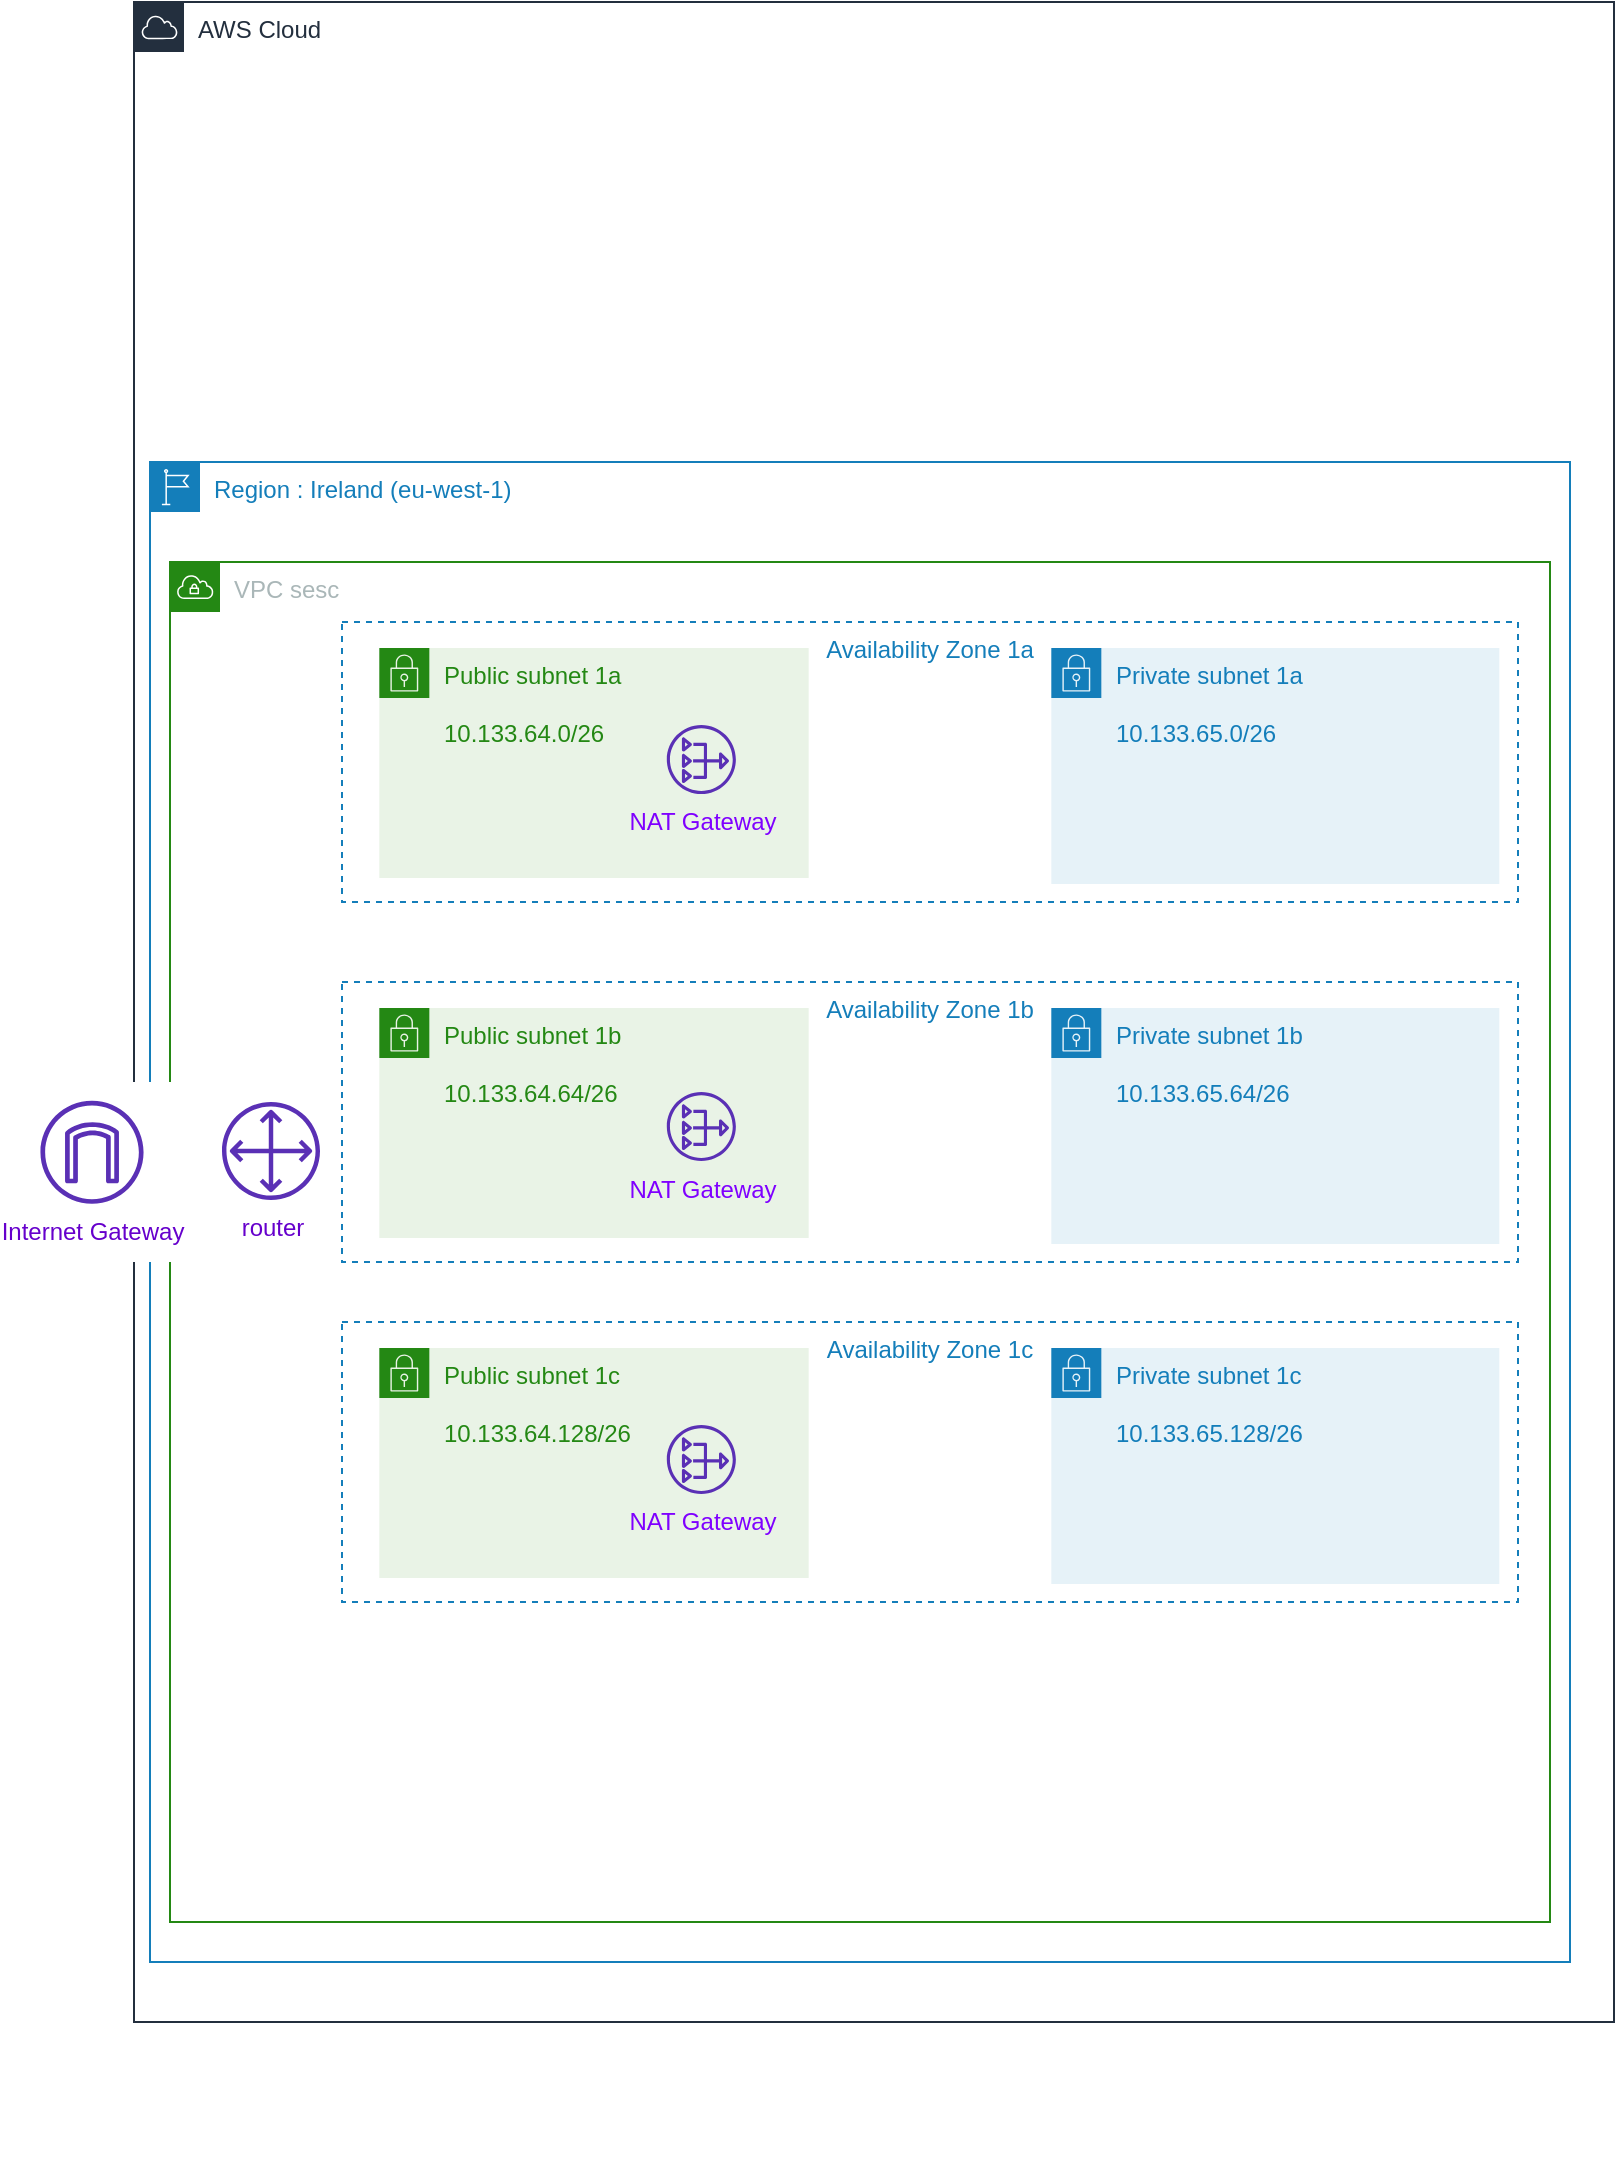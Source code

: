 <mxfile version="12.2.2" type="github" pages="1">
  <diagram id="4uRVFsyQm0KmxqMWwmNr" name="Page-1">
    <mxGraphModel dx="768" dy="412" grid="1" gridSize="10" guides="1" tooltips="1" connect="1" arrows="1" fold="1" page="1" pageScale="1" pageWidth="827" pageHeight="1169" math="0" shadow="0">
      <root>
        <mxCell id="0"/>
        <mxCell id="N2LqG0-nj7z7RjuAbN2V-1" value="region network" parent="0"/>
        <mxCell id="8aeaqcqeNkye2ldPFs5D-2" value="Region : Ireland (eu-west-1)" style="points=[[0,0],[0.25,0],[0.5,0],[0.75,0],[1,0],[1,0.25],[1,0.5],[1,0.75],[1,1],[0.75,1],[0.5,1],[0.25,1],[0,1],[0,0.75],[0,0.5],[0,0.25]];outlineConnect=0;gradientColor=none;html=1;whiteSpace=wrap;fontSize=12;fontStyle=0;shape=mxgraph.aws4.group;grIcon=mxgraph.aws4.group_region;strokeColor=#147EBA;fillColor=none;verticalAlign=top;align=left;spacingLeft=30;fontColor=#147EBA;dashed=0;" parent="N2LqG0-nj7z7RjuAbN2V-1" vertex="1">
          <mxGeometry x="84" y="250" width="710" height="750" as="geometry"/>
        </mxCell>
        <mxCell id="8aeaqcqeNkye2ldPFs5D-1" value="AWS Cloud" style="points=[[0,0],[0.25,0],[0.5,0],[0.75,0],[1,0],[1,0.25],[1,0.5],[1,0.75],[1,1],[0.75,1],[0.5,1],[0.25,1],[0,1],[0,0.75],[0,0.5],[0,0.25]];outlineConnect=0;gradientColor=none;html=1;whiteSpace=wrap;fontSize=12;fontStyle=0;shape=mxgraph.aws4.group;grIcon=mxgraph.aws4.group_aws_cloud;strokeColor=#232F3E;fillColor=none;verticalAlign=top;align=left;spacingLeft=30;fontColor=#232F3E;dashed=0;" parent="N2LqG0-nj7z7RjuAbN2V-1" vertex="1">
          <mxGeometry x="76" y="20" width="740" height="1010" as="geometry"/>
        </mxCell>
        <mxCell id="0vmh4POg4geOitYVOq-g-14" value="" style="group" vertex="1" connectable="0" parent="N2LqG0-nj7z7RjuAbN2V-1">
          <mxGeometry x="383" y="1083" width="217" height="20" as="geometry"/>
        </mxCell>
        <mxCell id="1" value="vpc network" parent="0"/>
        <mxCell id="8aeaqcqeNkye2ldPFs5D-8" value="VPC sesc" style="points=[[0,0],[0.25,0],[0.5,0],[0.75,0],[1,0],[1,0.25],[1,0.5],[1,0.75],[1,1],[0.75,1],[0.5,1],[0.25,1],[0,1],[0,0.75],[0,0.5],[0,0.25]];outlineConnect=0;gradientColor=none;html=1;whiteSpace=wrap;fontSize=12;fontStyle=0;shape=mxgraph.aws4.group;grIcon=mxgraph.aws4.group_vpc;strokeColor=#248814;fillColor=none;verticalAlign=top;align=left;spacingLeft=30;fontColor=#AAB7B8;dashed=0;" parent="1" vertex="1">
          <mxGeometry x="94" y="300" width="690" height="680" as="geometry"/>
        </mxCell>
        <mxCell id="N2LqG0-nj7z7RjuAbN2V-2" value="network view" parent="0"/>
        <mxCell id="8aeaqcqeNkye2ldPFs5D-28" value="" style="group" parent="N2LqG0-nj7z7RjuAbN2V-2" vertex="1" connectable="0">
          <mxGeometry x="180" y="330" width="588" height="490" as="geometry"/>
        </mxCell>
        <mxCell id="8aeaqcqeNkye2ldPFs5D-5" value="Availability Zone 1a" style="fillColor=none;strokeColor=#147EBA;dashed=1;verticalAlign=top;fontStyle=0;fontColor=#147EBA;" parent="8aeaqcqeNkye2ldPFs5D-28" vertex="1">
          <mxGeometry width="588" height="140" as="geometry"/>
        </mxCell>
        <mxCell id="8aeaqcqeNkye2ldPFs5D-10" value="Availability Zone 1b" style="fillColor=none;strokeColor=#147EBA;dashed=1;verticalAlign=top;fontStyle=0;fontColor=#147EBA;" parent="8aeaqcqeNkye2ldPFs5D-28" vertex="1">
          <mxGeometry y="180" width="588" height="140" as="geometry"/>
        </mxCell>
        <mxCell id="8aeaqcqeNkye2ldPFs5D-11" value="Availability Zone 1c" style="fillColor=none;strokeColor=#147EBA;dashed=1;verticalAlign=top;fontStyle=0;fontColor=#147EBA;" parent="8aeaqcqeNkye2ldPFs5D-28" vertex="1">
          <mxGeometry y="350" width="588" height="140" as="geometry"/>
        </mxCell>
        <mxCell id="8aeaqcqeNkye2ldPFs5D-12" value="Public subnet 1a&amp;nbsp;&lt;br&gt;&lt;br&gt;10.133.64.0/26" style="points=[[0,0],[0.25,0],[0.5,0],[0.75,0],[1,0],[1,0.25],[1,0.5],[1,0.75],[1,1],[0.75,1],[0.5,1],[0.25,1],[0,1],[0,0.75],[0,0.5],[0,0.25]];outlineConnect=0;gradientColor=none;html=1;whiteSpace=wrap;fontSize=12;fontStyle=0;shape=mxgraph.aws4.group;grIcon=mxgraph.aws4.group_security_group;grStroke=0;strokeColor=#248814;fillColor=#E9F3E6;verticalAlign=top;align=left;spacingLeft=30;fontColor=#248814;dashed=0;" parent="8aeaqcqeNkye2ldPFs5D-28" vertex="1">
          <mxGeometry x="18.667" y="13" width="214.667" height="115" as="geometry"/>
        </mxCell>
        <mxCell id="8aeaqcqeNkye2ldPFs5D-13" value="Public subnet 1b&lt;br&gt;&lt;br&gt;10.133.64.64/26" style="points=[[0,0],[0.25,0],[0.5,0],[0.75,0],[1,0],[1,0.25],[1,0.5],[1,0.75],[1,1],[0.75,1],[0.5,1],[0.25,1],[0,1],[0,0.75],[0,0.5],[0,0.25]];outlineConnect=0;gradientColor=none;html=1;whiteSpace=wrap;fontSize=12;fontStyle=0;shape=mxgraph.aws4.group;grIcon=mxgraph.aws4.group_security_group;grStroke=0;strokeColor=#248814;fillColor=#E9F3E6;verticalAlign=top;align=left;spacingLeft=30;fontColor=#248814;dashed=0;" parent="8aeaqcqeNkye2ldPFs5D-28" vertex="1">
          <mxGeometry x="18.667" y="193" width="214.667" height="115" as="geometry"/>
        </mxCell>
        <mxCell id="8aeaqcqeNkye2ldPFs5D-14" value="Public subnet 1c&lt;br&gt;&lt;br&gt;10.133.64.128/26" style="points=[[0,0],[0.25,0],[0.5,0],[0.75,0],[1,0],[1,0.25],[1,0.5],[1,0.75],[1,1],[0.75,1],[0.5,1],[0.25,1],[0,1],[0,0.75],[0,0.5],[0,0.25]];outlineConnect=0;gradientColor=none;html=1;whiteSpace=wrap;fontSize=12;fontStyle=0;shape=mxgraph.aws4.group;grIcon=mxgraph.aws4.group_security_group;grStroke=0;strokeColor=#248814;fillColor=#E9F3E6;verticalAlign=top;align=left;spacingLeft=30;fontColor=#248814;dashed=0;" parent="8aeaqcqeNkye2ldPFs5D-28" vertex="1">
          <mxGeometry x="18.667" y="363" width="214.667" height="115" as="geometry"/>
        </mxCell>
        <mxCell id="8aeaqcqeNkye2ldPFs5D-15" value="Private subnet 1a&lt;br&gt;&lt;br&gt;10.133.65.0/26&lt;br&gt;" style="points=[[0,0],[0.25,0],[0.5,0],[0.75,0],[1,0],[1,0.25],[1,0.5],[1,0.75],[1,1],[0.75,1],[0.5,1],[0.25,1],[0,1],[0,0.75],[0,0.5],[0,0.25]];outlineConnect=0;gradientColor=none;html=1;whiteSpace=wrap;fontSize=12;fontStyle=0;shape=mxgraph.aws4.group;grIcon=mxgraph.aws4.group_security_group;grStroke=0;strokeColor=#147EBA;fillColor=#E6F2F8;verticalAlign=top;align=left;spacingLeft=30;fontColor=#147EBA;dashed=0;" parent="8aeaqcqeNkye2ldPFs5D-28" vertex="1">
          <mxGeometry x="354.667" y="13" width="224" height="118" as="geometry"/>
        </mxCell>
        <mxCell id="8aeaqcqeNkye2ldPFs5D-16" value="Private subnet 1c&lt;br&gt;&lt;br&gt;10.133.65.128/26" style="points=[[0,0],[0.25,0],[0.5,0],[0.75,0],[1,0],[1,0.25],[1,0.5],[1,0.75],[1,1],[0.75,1],[0.5,1],[0.25,1],[0,1],[0,0.75],[0,0.5],[0,0.25]];outlineConnect=0;gradientColor=none;html=1;whiteSpace=wrap;fontSize=12;fontStyle=0;shape=mxgraph.aws4.group;grIcon=mxgraph.aws4.group_security_group;grStroke=0;strokeColor=#147EBA;fillColor=#E6F2F8;verticalAlign=top;align=left;spacingLeft=30;fontColor=#147EBA;dashed=0;" parent="8aeaqcqeNkye2ldPFs5D-28" vertex="1">
          <mxGeometry x="354.667" y="363" width="224" height="118" as="geometry"/>
        </mxCell>
        <mxCell id="8aeaqcqeNkye2ldPFs5D-17" value="Private subnet 1b&lt;br&gt;&lt;br&gt;10.133.65.64/26" style="points=[[0,0],[0.25,0],[0.5,0],[0.75,0],[1,0],[1,0.25],[1,0.5],[1,0.75],[1,1],[0.75,1],[0.5,1],[0.25,1],[0,1],[0,0.75],[0,0.5],[0,0.25]];outlineConnect=0;gradientColor=none;html=1;whiteSpace=wrap;fontSize=12;fontStyle=0;shape=mxgraph.aws4.group;grIcon=mxgraph.aws4.group_security_group;grStroke=0;strokeColor=#147EBA;fillColor=#E6F2F8;verticalAlign=top;align=left;spacingLeft=30;fontColor=#147EBA;dashed=0;" parent="8aeaqcqeNkye2ldPFs5D-28" vertex="1">
          <mxGeometry x="354.667" y="193" width="224" height="118" as="geometry"/>
        </mxCell>
        <mxCell id="8aeaqcqeNkye2ldPFs5D-21" value="&lt;font color=&quot;#7f00ff&quot;&gt;NAT Gateway&lt;/font&gt;" style="outlineConnect=0;fontColor=#232F3E;gradientColor=none;fillColor=#5A30B5;strokeColor=none;dashed=0;verticalLabelPosition=bottom;verticalAlign=top;align=center;html=1;fontSize=12;fontStyle=0;aspect=fixed;pointerEvents=1;shape=mxgraph.aws4.nat_gateway;" parent="8aeaqcqeNkye2ldPFs5D-28" vertex="1">
          <mxGeometry x="162.4" y="51.5" width="34.533" height="34.533" as="geometry"/>
        </mxCell>
        <mxCell id="8aeaqcqeNkye2ldPFs5D-25" value="&lt;font color=&quot;#7f00ff&quot;&gt;NAT Gateway&lt;/font&gt;" style="outlineConnect=0;fontColor=#232F3E;gradientColor=none;fillColor=#5A30B5;strokeColor=none;dashed=0;verticalLabelPosition=bottom;verticalAlign=top;align=center;html=1;fontSize=12;fontStyle=0;aspect=fixed;pointerEvents=1;shape=mxgraph.aws4.nat_gateway;" parent="8aeaqcqeNkye2ldPFs5D-28" vertex="1">
          <mxGeometry x="162.4" y="235" width="34.533" height="34.533" as="geometry"/>
        </mxCell>
        <mxCell id="8aeaqcqeNkye2ldPFs5D-26" value="&lt;font color=&quot;#7f00ff&quot;&gt;NAT Gateway&lt;/font&gt;" style="outlineConnect=0;fontColor=#232F3E;gradientColor=none;fillColor=#5A30B5;strokeColor=none;dashed=0;verticalLabelPosition=bottom;verticalAlign=top;align=center;html=1;fontSize=12;fontStyle=0;aspect=fixed;pointerEvents=1;shape=mxgraph.aws4.nat_gateway;" parent="8aeaqcqeNkye2ldPFs5D-28" vertex="1">
          <mxGeometry x="162.4" y="401.5" width="34.533" height="34.533" as="geometry"/>
        </mxCell>
        <mxCell id="8aeaqcqeNkye2ldPFs5D-22" value="&lt;font color=&quot;#6600cc&quot;&gt;router&lt;/font&gt;" style="outlineConnect=0;fontColor=#232F3E;gradientColor=none;fillColor=#5A30B5;strokeColor=none;dashed=0;verticalLabelPosition=bottom;verticalAlign=top;align=center;html=1;fontSize=12;fontStyle=0;aspect=fixed;pointerEvents=1;shape=mxgraph.aws4.customer_gateway;" parent="N2LqG0-nj7z7RjuAbN2V-2" vertex="1">
          <mxGeometry x="120" y="570" width="49" height="49" as="geometry"/>
        </mxCell>
        <mxCell id="N2LqG0-nj7z7RjuAbN2V-3" value="" style="group" parent="N2LqG0-nj7z7RjuAbN2V-2" vertex="1" connectable="0">
          <mxGeometry x="10" y="560" width="90" height="90" as="geometry"/>
        </mxCell>
        <mxCell id="8aeaqcqeNkye2ldPFs5D-32" value="" style="whiteSpace=wrap;html=1;aspect=fixed;labelBackgroundColor=none;labelBorderColor=none;strokeColor=none;" parent="N2LqG0-nj7z7RjuAbN2V-3" vertex="1">
          <mxGeometry width="90" height="90" as="geometry"/>
        </mxCell>
        <mxCell id="8aeaqcqeNkye2ldPFs5D-31" value="&lt;font color=&quot;#6600cc&quot;&gt;Internet Gateway&lt;/font&gt;" style="outlineConnect=0;fontColor=#232F3E;gradientColor=none;fillColor=#5A30B5;strokeColor=none;dashed=0;verticalLabelPosition=bottom;verticalAlign=top;align=center;html=1;fontSize=12;fontStyle=0;aspect=fixed;pointerEvents=1;shape=mxgraph.aws4.internet_gateway;labelBackgroundColor=none;" parent="N2LqG0-nj7z7RjuAbN2V-3" vertex="1">
          <mxGeometry x="19.219" y="9.375" width="51.562" height="51.562" as="geometry"/>
        </mxCell>
        <mxCell id="N2LqG0-nj7z7RjuAbN2V-4" value="drupal view" parent="0" visible="0"/>
        <mxCell id="N2LqG0-nj7z7RjuAbN2V-6" value="AZ 1a" style="fillColor=none;strokeColor=#147EBA;dashed=1;verticalAlign=top;fontStyle=0;fontColor=#147EBA;align=left;" parent="N2LqG0-nj7z7RjuAbN2V-4" vertex="1">
          <mxGeometry x="210" y="371" width="521" height="150" as="geometry"/>
        </mxCell>
        <mxCell id="N2LqG0-nj7z7RjuAbN2V-7" value="AZ 1b" style="fillColor=none;strokeColor=#147EBA;dashed=1;verticalAlign=top;fontStyle=0;fontColor=#147EBA;align=left;" parent="N2LqG0-nj7z7RjuAbN2V-4" vertex="1">
          <mxGeometry x="210" y="562" width="520" height="162" as="geometry"/>
        </mxCell>
        <mxCell id="N2LqG0-nj7z7RjuAbN2V-36" value="" style="group" parent="N2LqG0-nj7z7RjuAbN2V-4" vertex="1" connectable="0">
          <mxGeometry x="217.5" y="605" width="129" height="110" as="geometry"/>
        </mxCell>
        <mxCell id="N2LqG0-nj7z7RjuAbN2V-10" value="Public subnet 1b&lt;br&gt;&lt;br&gt;" style="points=[[0,0],[0.25,0],[0.5,0],[0.75,0],[1,0],[1,0.25],[1,0.5],[1,0.75],[1,1],[0.75,1],[0.5,1],[0.25,1],[0,1],[0,0.75],[0,0.5],[0,0.25]];outlineConnect=0;gradientColor=none;html=1;whiteSpace=wrap;fontSize=12;fontStyle=0;shape=mxgraph.aws4.group;grIcon=mxgraph.aws4.group_security_group;grStroke=0;strokeColor=#248814;fillColor=#E9F3E6;verticalAlign=top;align=left;spacingLeft=30;fontColor=#248814;dashed=0;" parent="N2LqG0-nj7z7RjuAbN2V-36" vertex="1">
          <mxGeometry width="129" height="110" as="geometry"/>
        </mxCell>
        <mxCell id="N2LqG0-nj7z7RjuAbN2V-28" value="cron / bastion" style="outlineConnect=0;fontColor=#FF8000;gradientColor=#F78E04;gradientDirection=north;fillColor=#D05C17;strokeColor=#ffffff;dashed=0;verticalLabelPosition=bottom;verticalAlign=top;align=center;html=1;fontSize=12;fontStyle=1;aspect=fixed;shape=mxgraph.aws4.resourceIcon;resIcon=mxgraph.aws4.ec2;labelBackgroundColor=none;" parent="N2LqG0-nj7z7RjuAbN2V-36" vertex="1">
          <mxGeometry x="42.5" y="34" width="44" height="44" as="geometry"/>
        </mxCell>
        <mxCell id="N2LqG0-nj7z7RjuAbN2V-12" value="Private subnet 1a" style="points=[[0,0],[0.25,0],[0.5,0],[0.75,0],[1,0],[1,0.25],[1,0.5],[1,0.75],[1,1],[0.75,1],[0.5,1],[0.25,1],[0,1],[0,0.75],[0,0.5],[0,0.25]];outlineConnect=0;gradientColor=none;html=1;whiteSpace=wrap;fontSize=12;fontStyle=0;shape=mxgraph.aws4.group;grIcon=mxgraph.aws4.group_security_group;grStroke=0;strokeColor=#147EBA;fillColor=#E6F2F8;verticalAlign=top;align=left;spacingLeft=30;fontColor=#147EBA;dashed=0;" parent="N2LqG0-nj7z7RjuAbN2V-4" vertex="1">
          <mxGeometry x="372.5" y="400" width="229" height="110" as="geometry"/>
        </mxCell>
        <mxCell id="N2LqG0-nj7z7RjuAbN2V-44" style="edgeStyle=orthogonalEdgeStyle;rounded=0;orthogonalLoop=1;jettySize=auto;html=1;fontColor=#FF8000;strokeColor=#82b366;strokeWidth=1;endArrow=none;endFill=0;fillColor=#d5e8d4;" parent="N2LqG0-nj7z7RjuAbN2V-4" source="N2LqG0-nj7z7RjuAbN2V-39" target="N2LqG0-nj7z7RjuAbN2V-19" edge="1">
          <mxGeometry relative="1" as="geometry">
            <Array as="points">
              <mxPoint x="760" y="530"/>
              <mxPoint x="420" y="530"/>
            </Array>
          </mxGeometry>
        </mxCell>
        <mxCell id="N2LqG0-nj7z7RjuAbN2V-8" value="AZ 1c" style="fillColor=none;strokeColor=#147EBA;dashed=1;verticalAlign=top;fontStyle=0;fontColor=#147EBA;align=left;" parent="N2LqG0-nj7z7RjuAbN2V-4" vertex="1">
          <mxGeometry x="210" y="760" width="520" height="150" as="geometry"/>
        </mxCell>
        <mxCell id="N2LqG0-nj7z7RjuAbN2V-32" value="Public subnet 1a&lt;br&gt;" style="points=[[0,0],[0.25,0],[0.5,0],[0.75,0],[1,0],[1,0.25],[1,0.5],[1,0.75],[1,1],[0.75,1],[0.5,1],[0.25,1],[0,1],[0,0.75],[0,0.5],[0,0.25]];outlineConnect=0;gradientColor=none;html=1;whiteSpace=wrap;fontSize=12;fontStyle=0;shape=mxgraph.aws4.group;grIcon=mxgraph.aws4.group_security_group;grStroke=0;strokeColor=#248814;fillColor=#E9F3E6;verticalAlign=top;align=left;spacingLeft=30;fontColor=#248814;dashed=0;" parent="N2LqG0-nj7z7RjuAbN2V-4" vertex="1">
          <mxGeometry x="220" y="401" width="129" height="110" as="geometry"/>
        </mxCell>
        <mxCell id="N2LqG0-nj7z7RjuAbN2V-33" value="Public subnet 1c" style="points=[[0,0],[0.25,0],[0.5,0],[0.75,0],[1,0],[1,0.25],[1,0.5],[1,0.75],[1,1],[0.75,1],[0.5,1],[0.25,1],[0,1],[0,0.75],[0,0.5],[0,0.25]];outlineConnect=0;gradientColor=none;html=1;whiteSpace=wrap;fontSize=12;fontStyle=0;shape=mxgraph.aws4.group;grIcon=mxgraph.aws4.group_security_group;grStroke=0;strokeColor=#248814;fillColor=#E9F3E6;verticalAlign=top;align=left;spacingLeft=30;fontColor=#248814;dashed=0;" parent="N2LqG0-nj7z7RjuAbN2V-4" vertex="1">
          <mxGeometry x="217.5" y="791.5" width="129" height="110" as="geometry"/>
        </mxCell>
        <mxCell id="N2LqG0-nj7z7RjuAbN2V-34" value="" style="group" parent="N2LqG0-nj7z7RjuAbN2V-4" vertex="1" connectable="0">
          <mxGeometry x="373" y="606" width="150" height="110" as="geometry"/>
        </mxCell>
        <mxCell id="N2LqG0-nj7z7RjuAbN2V-14" value="Private subnet 1b&lt;br&gt;" style="points=[[0,0],[0.25,0],[0.5,0],[0.75,0],[1,0],[1,0.25],[1,0.5],[1,0.75],[1,1],[0.75,1],[0.5,1],[0.25,1],[0,1],[0,0.75],[0,0.5],[0,0.25]];outlineConnect=0;gradientColor=none;html=1;whiteSpace=wrap;fontSize=12;fontStyle=0;shape=mxgraph.aws4.group;grIcon=mxgraph.aws4.group_security_group;grStroke=0;strokeColor=#147EBA;fillColor=#E6F2F8;verticalAlign=top;align=left;spacingLeft=30;fontColor=#147EBA;dashed=0;" parent="N2LqG0-nj7z7RjuAbN2V-34" vertex="1">
          <mxGeometry width="150" height="110" as="geometry"/>
        </mxCell>
        <mxCell id="N2LqG0-nj7z7RjuAbN2V-20" value="php&amp;nbsp; 02" style="outlineConnect=0;fontColor=#FF8000;gradientColor=#F78E04;gradientDirection=north;fillColor=#D05C17;strokeColor=#ffffff;dashed=0;verticalLabelPosition=bottom;verticalAlign=top;align=center;html=1;fontSize=12;fontStyle=1;aspect=fixed;shape=mxgraph.aws4.resourceIcon;resIcon=mxgraph.aws4.ec2;labelBackgroundColor=none;" parent="N2LqG0-nj7z7RjuAbN2V-34" vertex="1">
          <mxGeometry x="30" y="35.5" width="44" height="44" as="geometry"/>
        </mxCell>
        <mxCell id="N2LqG0-nj7z7RjuAbN2V-27" value="mongo 1b" style="outlineConnect=0;fontColor=#FF8000;gradientColor=#F78E04;gradientDirection=north;fillColor=#D05C17;strokeColor=#ffffff;dashed=0;verticalLabelPosition=bottom;verticalAlign=top;align=center;html=1;fontSize=12;fontStyle=1;aspect=fixed;shape=mxgraph.aws4.resourceIcon;resIcon=mxgraph.aws4.ec2;labelBackgroundColor=none;" parent="N2LqG0-nj7z7RjuAbN2V-34" vertex="1">
          <mxGeometry x="89" y="35.5" width="44" height="44" as="geometry"/>
        </mxCell>
        <mxCell id="N2LqG0-nj7z7RjuAbN2V-35" value="" style="group" parent="N2LqG0-nj7z7RjuAbN2V-4" vertex="1" connectable="0">
          <mxGeometry x="372.5" y="790.5" width="151" height="111" as="geometry"/>
        </mxCell>
        <mxCell id="N2LqG0-nj7z7RjuAbN2V-13" value="Private subnet 1c" style="points=[[0,0],[0.25,0],[0.5,0],[0.75,0],[1,0],[1,0.25],[1,0.5],[1,0.75],[1,1],[0.75,1],[0.5,1],[0.25,1],[0,1],[0,0.75],[0,0.5],[0,0.25]];outlineConnect=0;gradientColor=none;html=1;whiteSpace=wrap;fontSize=12;fontStyle=0;shape=mxgraph.aws4.group;grIcon=mxgraph.aws4.group_security_group;grStroke=0;strokeColor=#147EBA;fillColor=#E6F2F8;verticalAlign=top;align=left;spacingLeft=30;fontColor=#147EBA;dashed=0;" parent="N2LqG0-nj7z7RjuAbN2V-35" vertex="1">
          <mxGeometry width="151" height="111" as="geometry"/>
        </mxCell>
        <mxCell id="N2LqG0-nj7z7RjuAbN2V-18" value="php&amp;nbsp; 03" style="outlineConnect=0;fontColor=#FF8000;gradientColor=#F78E04;gradientDirection=north;fillColor=#D05C17;strokeColor=#ffffff;dashed=0;verticalLabelPosition=bottom;verticalAlign=top;align=center;html=1;fontSize=12;fontStyle=1;aspect=fixed;shape=mxgraph.aws4.resourceIcon;resIcon=mxgraph.aws4.ec2;labelBackgroundColor=none;" parent="N2LqG0-nj7z7RjuAbN2V-35" vertex="1">
          <mxGeometry x="25" y="33.5" width="44" height="44" as="geometry"/>
        </mxCell>
        <mxCell id="N2LqG0-nj7z7RjuAbN2V-26" value="mongo 1c" style="outlineConnect=0;fontColor=#FF8000;gradientColor=#F78E04;gradientDirection=north;fillColor=#D05C17;strokeColor=#ffffff;dashed=0;verticalLabelPosition=bottom;verticalAlign=top;align=center;html=1;fontSize=12;fontStyle=1;aspect=fixed;shape=mxgraph.aws4.resourceIcon;resIcon=mxgraph.aws4.ec2;labelBackgroundColor=none;" parent="N2LqG0-nj7z7RjuAbN2V-35" vertex="1">
          <mxGeometry x="79" y="33.5" width="44" height="44" as="geometry"/>
        </mxCell>
        <mxCell id="N2LqG0-nj7z7RjuAbN2V-37" value="&lt;font color=&quot;#6600cc&quot;&gt;&lt;b&gt;Writer&lt;/b&gt;&lt;/font&gt;" style="outlineConnect=0;fontColor=#232F3E;gradientColor=none;fillColor=#3334B9;strokeColor=none;dashed=0;verticalLabelPosition=bottom;verticalAlign=top;align=center;html=1;fontSize=12;fontStyle=0;aspect=fixed;pointerEvents=1;shape=mxgraph.aws4.aurora_instance;labelBackgroundColor=none;" parent="N2LqG0-nj7z7RjuAbN2V-4" vertex="1">
          <mxGeometry x="610" y="400" width="45" height="45" as="geometry"/>
        </mxCell>
        <mxCell id="N2LqG0-nj7z7RjuAbN2V-38" value="&lt;font color=&quot;#6600cc&quot;&gt;&lt;b&gt;Reader&lt;/b&gt;&lt;/font&gt;" style="outlineConnect=0;fontColor=#232F3E;gradientColor=none;fillColor=#3334B9;strokeColor=none;dashed=0;verticalLabelPosition=bottom;verticalAlign=top;align=center;html=1;fontSize=12;fontStyle=0;aspect=fixed;pointerEvents=1;shape=mxgraph.aws4.aurora_instance;labelBackgroundColor=none;" parent="N2LqG0-nj7z7RjuAbN2V-4" vertex="1">
          <mxGeometry x="530" y="610" width="42" height="42" as="geometry"/>
        </mxCell>
        <mxCell id="N2LqG0-nj7z7RjuAbN2V-45" style="edgeStyle=orthogonalEdgeStyle;rounded=0;orthogonalLoop=1;jettySize=auto;html=1;fontColor=#FF8000;fillColor=#d5e8d4;strokeColor=#82b366;endArrow=none;endFill=0;" parent="N2LqG0-nj7z7RjuAbN2V-4" source="N2LqG0-nj7z7RjuAbN2V-39" target="N2LqG0-nj7z7RjuAbN2V-20" edge="1">
          <mxGeometry relative="1" as="geometry">
            <Array as="points">
              <mxPoint x="430" y="740"/>
            </Array>
          </mxGeometry>
        </mxCell>
        <mxCell id="N2LqG0-nj7z7RjuAbN2V-46" style="edgeStyle=orthogonalEdgeStyle;rounded=0;orthogonalLoop=1;jettySize=auto;html=1;fontColor=#FF8000;fillColor=#d5e8d4;strokeColor=#82b366;endArrow=none;endFill=0;" parent="N2LqG0-nj7z7RjuAbN2V-4" source="N2LqG0-nj7z7RjuAbN2V-39" target="N2LqG0-nj7z7RjuAbN2V-18" edge="1">
          <mxGeometry relative="1" as="geometry">
            <Array as="points">
              <mxPoint x="760" y="950"/>
              <mxPoint x="420" y="950"/>
            </Array>
          </mxGeometry>
        </mxCell>
        <mxCell id="N2LqG0-nj7z7RjuAbN2V-39" value="&lt;font color=&quot;#006600&quot;&gt;&lt;b&gt;EFS&lt;/b&gt;&lt;/font&gt;" style="outlineConnect=0;fontColor=#232F3E;gradientColor=#60A337;gradientDirection=north;fillColor=#277116;strokeColor=#ffffff;dashed=0;verticalLabelPosition=bottom;verticalAlign=top;align=center;html=1;fontSize=12;fontStyle=0;aspect=fixed;shape=mxgraph.aws4.resourceIcon;resIcon=mxgraph.aws4.elastic_file_system;labelBackgroundColor=none;" parent="N2LqG0-nj7z7RjuAbN2V-4" vertex="1">
          <mxGeometry x="740" y="723" width="40" height="40" as="geometry"/>
        </mxCell>
        <mxCell id="N2LqG0-nj7z7RjuAbN2V-29" value="&lt;font color=&quot;#6600cc&quot;&gt;&lt;b&gt;elasticsearch&amp;nbsp;&lt;/b&gt;&lt;/font&gt;" style="outlineConnect=0;fontColor=#232F3E;gradientColor=#945DF2;gradientDirection=north;fillColor=#5A30B5;strokeColor=#ffffff;dashed=0;verticalLabelPosition=bottom;verticalAlign=top;align=center;html=1;fontSize=12;fontStyle=0;aspect=fixed;shape=mxgraph.aws4.resourceIcon;resIcon=mxgraph.aws4.elasticsearch_service;labelBackgroundColor=none;" parent="N2LqG0-nj7z7RjuAbN2V-4" vertex="1">
          <mxGeometry x="533" y="431.5" width="43" height="43" as="geometry"/>
        </mxCell>
        <mxCell id="N2LqG0-nj7z7RjuAbN2V-23" value="mongo 1a" style="outlineConnect=0;fontColor=#FF8000;gradientColor=#F78E04;gradientDirection=north;fillColor=#D05C17;strokeColor=#ffffff;dashed=0;verticalLabelPosition=bottom;verticalAlign=top;align=center;html=1;fontSize=12;fontStyle=1;aspect=fixed;shape=mxgraph.aws4.resourceIcon;resIcon=mxgraph.aws4.ec2;labelBackgroundColor=none;" parent="N2LqG0-nj7z7RjuAbN2V-4" vertex="1">
          <mxGeometry x="454.5" y="431" width="44" height="44" as="geometry"/>
        </mxCell>
        <mxCell id="N2LqG0-nj7z7RjuAbN2V-19" value="php&amp;nbsp; 01" style="outlineConnect=0;fontColor=#FF8000;gradientColor=#F78E04;gradientDirection=north;fillColor=#D05C17;strokeColor=#ffffff;dashed=0;verticalLabelPosition=bottom;verticalAlign=top;align=center;html=1;fontSize=12;fontStyle=1;aspect=fixed;shape=mxgraph.aws4.resourceIcon;resIcon=mxgraph.aws4.ec2;labelBackgroundColor=none;horizontal=1;" parent="N2LqG0-nj7z7RjuAbN2V-4" vertex="1">
          <mxGeometry x="394.5" y="430" width="44" height="44" as="geometry"/>
        </mxCell>
        <mxCell id="N2LqG0-nj7z7RjuAbN2V-52" style="edgeStyle=orthogonalEdgeStyle;rounded=0;orthogonalLoop=1;jettySize=auto;html=1;endArrow=open;endFill=0;strokeColor=#9673a6;strokeWidth=1;fontColor=#FF8000;fillColor=#e1d5e7;" parent="N2LqG0-nj7z7RjuAbN2V-4" source="N2LqG0-nj7z7RjuAbN2V-49" target="N2LqG0-nj7z7RjuAbN2V-33" edge="1">
          <mxGeometry relative="1" as="geometry">
            <Array as="points">
              <mxPoint x="128" y="847"/>
            </Array>
          </mxGeometry>
        </mxCell>
        <mxCell id="N2LqG0-nj7z7RjuAbN2V-49" value="&lt;font color=&quot;#6600cc&quot;&gt;&lt;b&gt;Classic LB&lt;/b&gt;&lt;/font&gt;" style="outlineConnect=0;fontColor=#232F3E;gradientColor=none;fillColor=#5A30B5;strokeColor=none;dashed=0;verticalLabelPosition=bottom;verticalAlign=top;align=center;html=1;fontSize=12;fontStyle=0;aspect=fixed;pointerEvents=1;shape=mxgraph.aws4.classic_load_balancer;labelBackgroundColor=none;" parent="N2LqG0-nj7z7RjuAbN2V-4" vertex="1">
          <mxGeometry x="110" y="645.5" width="35" height="35" as="geometry"/>
        </mxCell>
        <mxCell id="N2LqG0-nj7z7RjuAbN2V-50" value="" style="edgeStyle=orthogonalEdgeStyle;html=1;endArrow=open;elbow=vertical;startArrow=none;endFill=0;strokeColor=#9673a6;rounded=0;fontColor=#FF8000;fillColor=#e1d5e7;" parent="N2LqG0-nj7z7RjuAbN2V-4" source="N2LqG0-nj7z7RjuAbN2V-49" target="N2LqG0-nj7z7RjuAbN2V-32" edge="1">
          <mxGeometry width="100" relative="1" as="geometry">
            <mxPoint x="120" y="550" as="sourcePoint"/>
            <mxPoint x="220" y="550" as="targetPoint"/>
            <Array as="points">
              <mxPoint x="128" y="460"/>
            </Array>
          </mxGeometry>
        </mxCell>
        <mxCell id="N2LqG0-nj7z7RjuAbN2V-51" value="" style="edgeStyle=orthogonalEdgeStyle;rounded=0;orthogonalLoop=1;jettySize=auto;html=1;endArrow=open;endFill=0;strokeColor=#9673a6;strokeWidth=1;fontColor=#FF8000;fillColor=#e1d5e7;" parent="N2LqG0-nj7z7RjuAbN2V-4" source="N2LqG0-nj7z7RjuAbN2V-49" target="N2LqG0-nj7z7RjuAbN2V-10" edge="1">
          <mxGeometry relative="1" as="geometry">
            <Array as="points">
              <mxPoint x="160" y="661"/>
              <mxPoint x="160" y="661"/>
            </Array>
          </mxGeometry>
        </mxCell>
        <mxCell id="N2LqG0-nj7z7RjuAbN2V-55" value="" style="outlineConnect=0;fontColor=#232F3E;gradientColor=#60A337;gradientDirection=north;fillColor=#277116;strokeColor=#ffffff;dashed=0;verticalLabelPosition=bottom;verticalAlign=top;align=center;html=1;fontSize=12;fontStyle=0;aspect=fixed;shape=mxgraph.aws4.resourceIcon;resIcon=mxgraph.aws4.efs_standard;labelBackgroundColor=none;" parent="N2LqG0-nj7z7RjuAbN2V-4" vertex="1">
          <mxGeometry x="736" y="720" width="46" height="46" as="geometry"/>
        </mxCell>
        <mxCell id="N2LqG0-nj7z7RjuAbN2V-58" value="" style="outlineConnect=0;fontColor=#232F3E;gradientColor=none;fillColor=#007FFF;strokeColor=none;dashed=0;verticalLabelPosition=bottom;verticalAlign=top;align=center;html=1;fontSize=12;fontStyle=0;aspect=fixed;pointerEvents=1;shape=mxgraph.aws4.elasticache_for_redis;labelBackgroundColor=none;" parent="N2LqG0-nj7z7RjuAbN2V-4" vertex="1">
          <mxGeometry x="610" y="480" width="36" height="32" as="geometry"/>
        </mxCell>
        <mxCell id="N2LqG0-nj7z7RjuAbN2V-62" value="" style="outlineConnect=0;fontColor=#232F3E;gradientColor=none;fillColor=#FF8000;strokeColor=none;dashed=0;verticalLabelPosition=bottom;verticalAlign=top;align=center;html=1;fontSize=12;fontStyle=0;aspect=fixed;pointerEvents=1;shape=mxgraph.aws4.elasticache_for_redis;labelBackgroundColor=none;" parent="N2LqG0-nj7z7RjuAbN2V-4" vertex="1">
          <mxGeometry x="676.5" y="479" width="36" height="32" as="geometry"/>
        </mxCell>
        <mxCell id="N2LqG0-nj7z7RjuAbN2V-59" value="" style="outlineConnect=0;fontColor=#232F3E;gradientColor=none;fillColor=#FF0080;strokeColor=none;dashed=0;verticalLabelPosition=bottom;verticalAlign=top;align=center;html=1;fontSize=12;fontStyle=0;aspect=fixed;pointerEvents=1;shape=mxgraph.aws4.elasticache_for_memcached;labelBackgroundColor=none;" parent="N2LqG0-nj7z7RjuAbN2V-4" vertex="1">
          <mxGeometry x="677.5" y="384" width="33" height="29" as="geometry"/>
        </mxCell>
        <mxCell id="N2LqG0-nj7z7RjuAbN2V-60" value="" style="outlineConnect=0;fontColor=#232F3E;gradientColor=none;fillColor=#007FFF;strokeColor=none;dashed=0;verticalLabelPosition=bottom;verticalAlign=top;align=center;html=1;fontSize=12;fontStyle=0;aspect=fixed;pointerEvents=1;shape=mxgraph.aws4.elasticache_for_redis;labelBackgroundColor=none;" parent="N2LqG0-nj7z7RjuAbN2V-4" vertex="1">
          <mxGeometry x="530" y="680" width="36" height="32" as="geometry"/>
        </mxCell>
        <mxCell id="N2LqG0-nj7z7RjuAbN2V-61" value="" style="outlineConnect=0;fontColor=#232F3E;gradientColor=none;fillColor=#007FFF;strokeColor=none;dashed=0;verticalLabelPosition=bottom;verticalAlign=top;align=center;html=1;fontSize=12;fontStyle=0;aspect=fixed;pointerEvents=1;shape=mxgraph.aws4.elasticache_for_redis;labelBackgroundColor=none;" parent="N2LqG0-nj7z7RjuAbN2V-4" vertex="1">
          <mxGeometry x="531" y="869" width="36" height="32" as="geometry"/>
        </mxCell>
        <mxCell id="N2LqG0-nj7z7RjuAbN2V-64" value="" style="outlineConnect=0;fontColor=#232F3E;gradientColor=none;fillColor=#67AB9F;strokeColor=none;dashed=0;verticalLabelPosition=bottom;verticalAlign=top;align=center;html=1;fontSize=12;fontStyle=0;aspect=fixed;pointerEvents=1;shape=mxgraph.aws4.elasticache_for_memcached;labelBackgroundColor=none;" parent="N2LqG0-nj7z7RjuAbN2V-4" vertex="1">
          <mxGeometry x="678" y="433" width="33" height="29" as="geometry"/>
        </mxCell>
        <mxCell id="N2LqG0-nj7z7RjuAbN2V-53" value="&lt;font&gt;&lt;b&gt;Cloudfront QDM &lt;br&gt;@claranet&lt;/b&gt;&lt;/font&gt;" style="outlineConnect=0;fontColor=#0066CC;fillColor=#647687;strokeColor=#314354;dashed=0;verticalLabelPosition=bottom;verticalAlign=top;align=center;html=1;fontSize=12;fontStyle=0;aspect=fixed;pointerEvents=1;shape=mxgraph.aws4.download_distribution;labelBackgroundColor=none;" parent="N2LqG0-nj7z7RjuAbN2V-4" vertex="1">
          <mxGeometry x="321.5" y="40" width="50" height="50" as="geometry"/>
        </mxCell>
        <mxCell id="N2LqG0-nj7z7RjuAbN2V-54" value="&lt;font&gt;&lt;b&gt;Cloudfront QPH&lt;br&gt;@claranet&lt;br&gt;&lt;/b&gt;&lt;/font&gt;" style="outlineConnect=0;fontColor=#0066CC;fillColor=#647687;strokeColor=#314354;dashed=0;verticalLabelPosition=bottom;verticalAlign=top;align=center;html=1;fontSize=12;fontStyle=0;aspect=fixed;pointerEvents=1;shape=mxgraph.aws4.download_distribution;labelBackgroundColor=none;" parent="N2LqG0-nj7z7RjuAbN2V-4" vertex="1">
          <mxGeometry x="321.5" y="150" width="50" height="50" as="geometry"/>
        </mxCell>
        <mxCell id="N2LqG0-nj7z7RjuAbN2V-56" value="&lt;font color=&quot;#6600cc&quot;&gt;&lt;b&gt;Route 53 hosted zone&lt;/b&gt;&lt;/font&gt;" style="outlineConnect=0;fontColor=#232F3E;gradientColor=none;fillColor=#5A30B5;strokeColor=none;dashed=0;verticalLabelPosition=bottom;verticalAlign=top;align=center;html=1;fontSize=12;fontStyle=0;aspect=fixed;pointerEvents=1;shape=mxgraph.aws4.hosted_zone;labelBackgroundColor=none;" parent="N2LqG0-nj7z7RjuAbN2V-4" vertex="1">
          <mxGeometry x="661" y="90" width="41" height="40" as="geometry"/>
        </mxCell>
        <mxCell id="N2LqG0-nj7z7RjuAbN2V-67" style="edgeStyle=orthogonalEdgeStyle;rounded=0;orthogonalLoop=1;jettySize=auto;html=1;endArrow=open;endFill=0;strokeColor=#d79b00;strokeWidth=1;fontColor=#FF8000;fillColor=#ffe6cc;" parent="N2LqG0-nj7z7RjuAbN2V-4" source="N2LqG0-nj7z7RjuAbN2V-65" target="N2LqG0-nj7z7RjuAbN2V-53" edge="1">
          <mxGeometry relative="1" as="geometry">
            <Array as="points">
              <mxPoint x="210" y="70"/>
            </Array>
          </mxGeometry>
        </mxCell>
        <mxCell id="N2LqG0-nj7z7RjuAbN2V-68" style="edgeStyle=orthogonalEdgeStyle;rounded=0;orthogonalLoop=1;jettySize=auto;html=1;endArrow=open;endFill=0;strokeColor=#d79b00;strokeWidth=1;fontColor=#FF8000;fillColor=#ffe6cc;" parent="N2LqG0-nj7z7RjuAbN2V-4" source="N2LqG0-nj7z7RjuAbN2V-65" target="N2LqG0-nj7z7RjuAbN2V-54" edge="1">
          <mxGeometry relative="1" as="geometry">
            <Array as="points">
              <mxPoint x="210" y="175"/>
            </Array>
          </mxGeometry>
        </mxCell>
        <mxCell id="N2LqG0-nj7z7RjuAbN2V-65" value="" style="outlineConnect=0;fontColor=#232F3E;gradientColor=none;fillColor=#D05C17;strokeColor=none;dashed=0;verticalLabelPosition=bottom;verticalAlign=top;align=center;html=1;fontSize=12;fontStyle=0;aspect=fixed;pointerEvents=1;shape=mxgraph.aws4.lambda_function;labelBackgroundColor=none;" parent="N2LqG0-nj7z7RjuAbN2V-4" vertex="1">
          <mxGeometry x="190" y="101" width="39" height="39" as="geometry"/>
        </mxCell>
        <mxCell id="N2LqG0-nj7z7RjuAbN2V-69" style="edgeStyle=orthogonalEdgeStyle;rounded=0;orthogonalLoop=1;jettySize=auto;html=1;endArrow=open;endFill=0;strokeColor=#b85450;strokeWidth=1;fontColor=#FF8000;fillColor=#f8cecc;" parent="N2LqG0-nj7z7RjuAbN2V-4" source="N2LqG0-nj7z7RjuAbN2V-66" target="N2LqG0-nj7z7RjuAbN2V-65" edge="1">
          <mxGeometry relative="1" as="geometry"/>
        </mxCell>
        <mxCell id="N2LqG0-nj7z7RjuAbN2V-66" value="&lt;font color=&quot;#cc0000&quot;&gt;API Gateway&lt;/font&gt;" style="outlineConnect=0;fontColor=#232F3E;gradientColor=#F54749;gradientDirection=north;fillColor=#C7131F;strokeColor=#ffffff;dashed=0;verticalLabelPosition=bottom;verticalAlign=top;align=center;html=1;fontSize=12;fontStyle=0;aspect=fixed;shape=mxgraph.aws4.resourceIcon;resIcon=mxgraph.aws4.api_gateway;labelBackgroundColor=none;" parent="N2LqG0-nj7z7RjuAbN2V-4" vertex="1">
          <mxGeometry x="107.5" y="101" width="40" height="40" as="geometry"/>
        </mxCell>
        <mxCell id="N2LqG0-nj7z7RjuAbN2V-74" value="&lt;font color=&quot;#cc0000&quot;&gt;sts&lt;/font&gt;" style="outlineConnect=0;fontColor=#232F3E;gradientColor=none;fillColor=#C7131F;strokeColor=none;dashed=0;verticalLabelPosition=bottom;verticalAlign=top;align=center;html=1;fontSize=12;fontStyle=0;aspect=fixed;pointerEvents=1;shape=mxgraph.aws4.sts;labelBackgroundColor=none;" parent="N2LqG0-nj7z7RjuAbN2V-4" vertex="1">
          <mxGeometry x="243" y="110" width="41" height="26" as="geometry"/>
        </mxCell>
        <mxCell id="N2LqG0-nj7z7RjuAbN2V-75" value="+" style="text;html=1;resizable=0;autosize=1;align=center;verticalAlign=middle;points=[];fillColor=none;strokeColor=none;rounded=0;labelBackgroundColor=none;fontColor=#990000;fontStyle=1" parent="N2LqG0-nj7z7RjuAbN2V-4" vertex="1">
          <mxGeometry x="225" y="113" width="20" height="20" as="geometry"/>
        </mxCell>
        <mxCell id="0vmh4POg4geOitYVOq-g-11" value="in memory store legend " parent="0" visible="0"/>
        <mxCell id="0vmh4POg4geOitYVOq-g-15" value="" style="group" vertex="1" connectable="0" parent="0vmh4POg4geOitYVOq-g-11">
          <mxGeometry x="176" y="1085.5" width="230" height="20" as="geometry"/>
        </mxCell>
        <mxCell id="0vmh4POg4geOitYVOq-g-2" value="&lt;font color=&quot;#007fff&quot;&gt;node redis prod2 pour site abonnement&lt;/font&gt;" style="text;html=1;strokeColor=none;fillColor=none;align=left;verticalAlign=middle;whiteSpace=wrap;rounded=0;" vertex="1" parent="0vmh4POg4geOitYVOq-g-15">
          <mxGeometry width="230" height="20" as="geometry"/>
        </mxCell>
        <mxCell id="0vmh4POg4geOitYVOq-g-7" value="" style="outlineConnect=0;fontColor=#232F3E;gradientColor=none;fillColor=#FF0080;strokeColor=none;dashed=0;verticalLabelPosition=bottom;verticalAlign=top;align=center;html=1;fontSize=12;fontStyle=0;aspect=fixed;pointerEvents=1;shape=mxgraph.aws4.elasticache_for_memcached;labelBackgroundColor=none;" vertex="1" parent="0vmh4POg4geOitYVOq-g-11">
          <mxGeometry x="454" y="1044" width="34" height="30" as="geometry"/>
        </mxCell>
        <mxCell id="0vmh4POg4geOitYVOq-g-9" value="" style="outlineConnect=0;fontColor=#232F3E;gradientColor=none;fillColor=#FF8000;strokeColor=none;dashed=0;verticalLabelPosition=bottom;verticalAlign=top;align=center;html=1;fontSize=12;fontStyle=0;aspect=fixed;pointerEvents=1;shape=mxgraph.aws4.elasticache_for_redis;labelBackgroundColor=none;" vertex="1" parent="0vmh4POg4geOitYVOq-g-11">
          <mxGeometry x="452" y="1084" width="34" height="30" as="geometry"/>
        </mxCell>
        <mxCell id="0vmh4POg4geOitYVOq-g-10" value="&lt;font color=&quot;#ff8000&quot;&gt;node redis prod pour api commentaires&lt;/font&gt;" style="text;html=1;strokeColor=none;fillColor=none;align=left;verticalAlign=middle;whiteSpace=wrap;rounded=0;" vertex="1" parent="0vmh4POg4geOitYVOq-g-11">
          <mxGeometry x="494" y="1086" width="217" height="20" as="geometry"/>
        </mxCell>
        <mxCell id="0vmh4POg4geOitYVOq-g-13" value="" style="group" vertex="1" connectable="0" parent="0vmh4POg4geOitYVOq-g-11">
          <mxGeometry x="494" y="1047" width="237" height="20" as="geometry"/>
        </mxCell>
        <mxCell id="0vmh4POg4geOitYVOq-g-8" value="&lt;font color=&quot;#ff0080&quot;&gt;node memached userapi pour user ref&lt;/font&gt;" style="text;html=1;strokeColor=none;fillColor=none;align=left;verticalAlign=middle;whiteSpace=wrap;rounded=0;" vertex="1" parent="0vmh4POg4geOitYVOq-g-13">
          <mxGeometry width="237" height="20" as="geometry"/>
        </mxCell>
        <mxCell id="0vmh4POg4geOitYVOq-g-12" value="" style="group" vertex="1" connectable="0" parent="0vmh4POg4geOitYVOq-g-11">
          <mxGeometry x="131" y="1043" width="312" height="29" as="geometry"/>
        </mxCell>
        <mxCell id="N2LqG0-nj7z7RjuAbN2V-70" value="" style="outlineConnect=0;fontColor=#232F3E;gradientColor=none;fillColor=#67AB9F;strokeColor=none;dashed=0;verticalLabelPosition=bottom;verticalAlign=top;align=center;html=1;fontSize=12;fontStyle=0;aspect=fixed;pointerEvents=1;shape=mxgraph.aws4.elasticache_for_memcached;labelBackgroundColor=none;" parent="0vmh4POg4geOitYVOq-g-12" vertex="1">
          <mxGeometry width="33" height="29" as="geometry"/>
        </mxCell>
        <mxCell id="N2LqG0-nj7z7RjuAbN2V-71" value="node memcached wpf-prod pour socle drupal 8" style="text;html=1;align=left;verticalAlign=middle;whiteSpace=wrap;rounded=0;labelBackgroundColor=none;fontColor=#009900;" parent="0vmh4POg4geOitYVOq-g-12" vertex="1">
          <mxGeometry x="44" y="4.5" width="268" height="20" as="geometry"/>
        </mxCell>
        <mxCell id="0vmh4POg4geOitYVOq-g-1" value="" style="outlineConnect=0;fontColor=#232F3E;gradientColor=none;fillColor=#007FFF;strokeColor=none;dashed=0;verticalLabelPosition=bottom;verticalAlign=top;align=center;html=1;fontSize=12;fontStyle=0;aspect=fixed;pointerEvents=1;shape=mxgraph.aws4.elasticache_for_redis;labelBackgroundColor=none;" vertex="1" parent="0vmh4POg4geOitYVOq-g-11">
          <mxGeometry x="131" y="1084.5" width="34" height="30" as="geometry"/>
        </mxCell>
      </root>
    </mxGraphModel>
  </diagram>
</mxfile>
